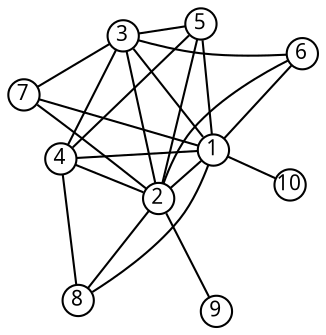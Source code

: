 # Havel.gv
#
# Copyright (c) 2013-2014 Horst H. von Brand
# Bajo licencia MIT. Vea LICENSE-MIT para detalles

graph Havel {
   layout = "neato";
   sep = 1.1; splines = true;

   node[shape = circle; height = 0.21; fixedsize = true;
	fontname = Utopia; fontsize = 10];

   4 --	 5;
   4 --	 8;

   3 --	 4;
   3 --	 5;
   3 --	 6;
   3 --	 7;

   2 --	 3;
   2 --	 4;
   2 --	 5;
   2 --	 6;
   2 --	 7;
   2 --	 8;
   2 --	 9 [len = 0.7];

   1 --	 2;
   1 --	 3;
   1 --	 4;
   1 --	 5;
   1 --	 6;
   1 --	 7;
   1 --	 8;
   1 -- 10 [len = 0.5];
}
